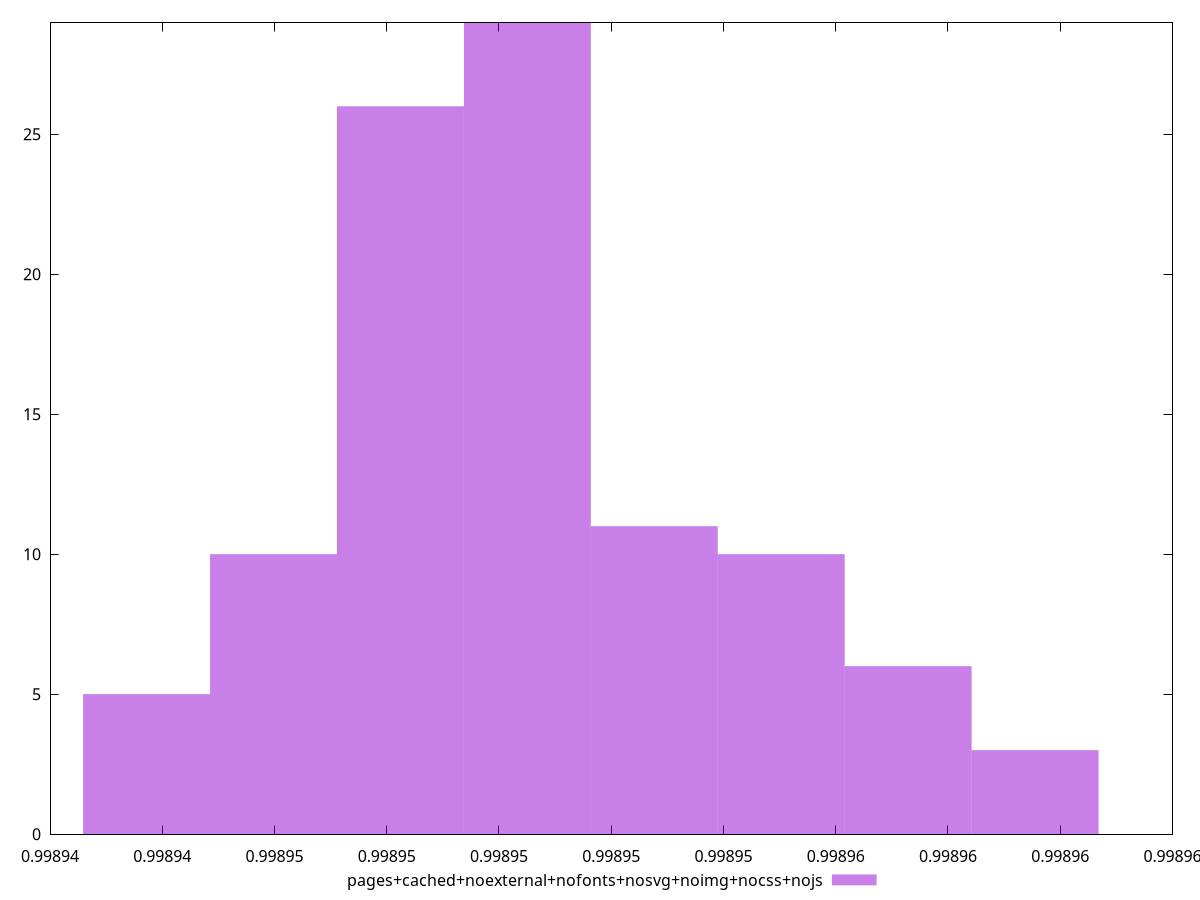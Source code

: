 $_pagesCachedNoexternalNofontsNosvgNoimgNocssNojs <<EOF
0.9989482438639469 26
0.9989550285224701 10
0.998950505416788 29
0.9989595516281521 3
0.9989572900753111 6
0.9989437207582649 5
0.998952766969629 11
0.9989459823111059 10
EOF
set key outside below
set terminal pngcairo
set output "report_00004_2020-11-02T20-21-41.718Z/interactive/pages+cached+noexternal+nofonts+nosvg+noimg+nocss+nojs//hist.png"
set yrange [0:29]
set boxwidth 0.0000022615528410422856
set style fill transparent solid 0.5 noborder
plot $_pagesCachedNoexternalNofontsNosvgNoimgNocssNojs title "pages+cached+noexternal+nofonts+nosvg+noimg+nocss+nojs" with boxes ,